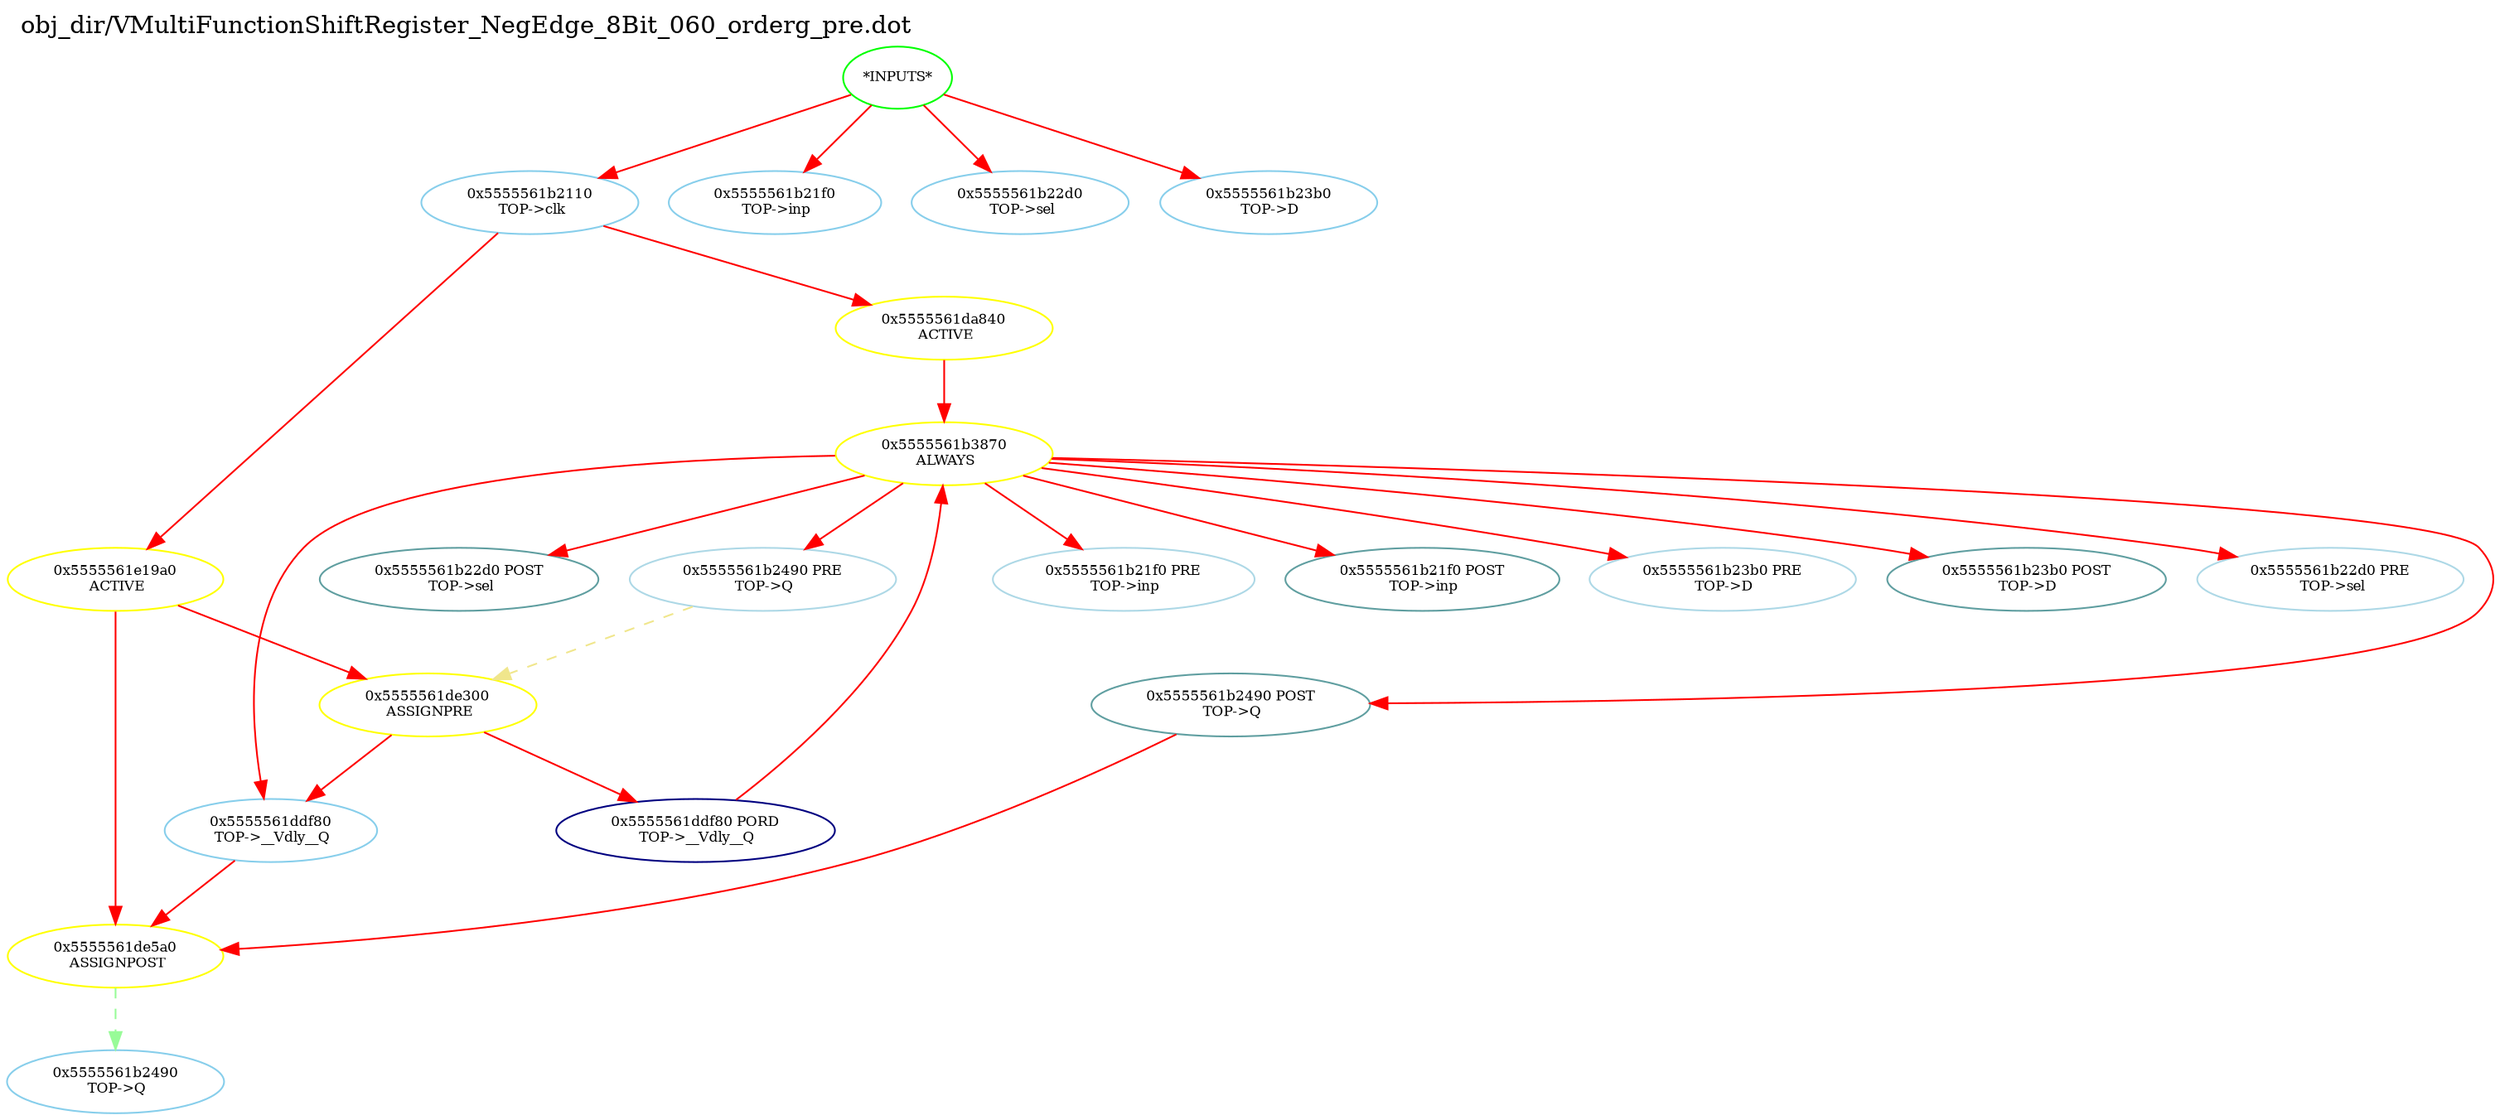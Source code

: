 digraph v3graph {
	graph	[label="obj_dir/VMultiFunctionShiftRegister_NegEdge_8Bit_060_orderg_pre.dot",
		 labelloc=t, labeljust=l,
		 //size="7.5,10",
		 rankdir=TB];
	n0	[fontsize=8 label="*INPUTS*", color=green];
	n0x5555561b2010_1	[fontsize=8 label="0x5555561b2110\n TOP->clk", color=skyblue];
	n0x5555561b2010_2	[fontsize=8 label="0x5555561b21f0\n TOP->inp", color=skyblue];
	n0x5555561b2010_3	[fontsize=8 label="0x5555561b22d0\n TOP->sel", color=skyblue];
	n0x5555561b2010_4	[fontsize=8 label="0x5555561b23b0\n TOP->D", color=skyblue];
	n0x5555561b2010_5	[fontsize=8 label="0x5555561da840\n ACTIVE", color=yellow];
	n0x5555561b2010_6	[fontsize=8 label="0x5555561b3870\n ALWAYS", color=yellow];
	n0x5555561b2010_7	[fontsize=8 label="0x5555561b22d0 PRE\n TOP->sel", color=lightblue];
	n0x5555561b2010_8	[fontsize=8 label="0x5555561b22d0 POST\n TOP->sel", color=CadetBlue];
	n0x5555561b2010_9	[fontsize=8 label="0x5555561b2490 PRE\n TOP->Q", color=lightblue];
	n0x5555561b2010_10	[fontsize=8 label="0x5555561b2490 POST\n TOP->Q", color=CadetBlue];
	n0x5555561b2010_11	[fontsize=8 label="0x5555561b21f0 PRE\n TOP->inp", color=lightblue];
	n0x5555561b2010_12	[fontsize=8 label="0x5555561b21f0 POST\n TOP->inp", color=CadetBlue];
	n0x5555561b2010_13	[fontsize=8 label="0x5555561b23b0 PRE\n TOP->D", color=lightblue];
	n0x5555561b2010_14	[fontsize=8 label="0x5555561b23b0 POST\n TOP->D", color=CadetBlue];
	n0x5555561b2010_15	[fontsize=8 label="0x5555561ddf80 PORD\n TOP->__Vdly__Q", color=NavyBlue];
	n0x5555561b2010_16	[fontsize=8 label="0x5555561ddf80\n TOP->__Vdly__Q", color=skyblue];
	n0x5555561b2010_17	[fontsize=8 label="0x5555561e19a0\n ACTIVE", color=yellow];
	n0x5555561b2010_18	[fontsize=8 label="0x5555561de300\n ASSIGNPRE", color=yellow];
	n0x5555561b2010_19	[fontsize=8 label="0x5555561de5a0\n ASSIGNPOST", color=yellow];
	n0x5555561b2010_20	[fontsize=8 label="0x5555561b2490\n TOP->Q", color=skyblue];
	n0 -> n0x5555561b2010_1 [fontsize=8 label="" weight=1 color=red];
	n0 -> n0x5555561b2010_2 [fontsize=8 label="" weight=1 color=red];
	n0 -> n0x5555561b2010_3 [fontsize=8 label="" weight=1 color=red];
	n0 -> n0x5555561b2010_4 [fontsize=8 label="" weight=1 color=red];
	n0x5555561b2010_1 -> n0x5555561b2010_5 [fontsize=8 label="" weight=8 color=red];
	n0x5555561b2010_1 -> n0x5555561b2010_17 [fontsize=8 label="" weight=8 color=red];
	n0x5555561b2010_5 -> n0x5555561b2010_6 [fontsize=8 label="" weight=32 color=red];
	n0x5555561b2010_6 -> n0x5555561b2010_7 [fontsize=8 label="" weight=32 color=red];
	n0x5555561b2010_6 -> n0x5555561b2010_8 [fontsize=8 label="" weight=2 color=red];
	n0x5555561b2010_6 -> n0x5555561b2010_9 [fontsize=8 label="" weight=32 color=red];
	n0x5555561b2010_6 -> n0x5555561b2010_10 [fontsize=8 label="" weight=2 color=red];
	n0x5555561b2010_6 -> n0x5555561b2010_11 [fontsize=8 label="" weight=32 color=red];
	n0x5555561b2010_6 -> n0x5555561b2010_12 [fontsize=8 label="" weight=2 color=red];
	n0x5555561b2010_6 -> n0x5555561b2010_13 [fontsize=8 label="" weight=32 color=red];
	n0x5555561b2010_6 -> n0x5555561b2010_14 [fontsize=8 label="" weight=2 color=red];
	n0x5555561b2010_6 -> n0x5555561b2010_16 [fontsize=8 label="" weight=32 color=red];
	n0x5555561b2010_9 -> n0x5555561b2010_18 [fontsize=8 label="" weight=3 color=khaki style=dashed];
	n0x5555561b2010_10 -> n0x5555561b2010_19 [fontsize=8 label="" weight=2 color=red];
	n0x5555561b2010_15 -> n0x5555561b2010_6 [fontsize=8 label="" weight=32 color=red];
	n0x5555561b2010_16 -> n0x5555561b2010_19 [fontsize=8 label="" weight=8 color=red];
	n0x5555561b2010_17 -> n0x5555561b2010_18 [fontsize=8 label="" weight=32 color=red];
	n0x5555561b2010_17 -> n0x5555561b2010_19 [fontsize=8 label="" weight=32 color=red];
	n0x5555561b2010_18 -> n0x5555561b2010_15 [fontsize=8 label="" weight=32 color=red];
	n0x5555561b2010_18 -> n0x5555561b2010_16 [fontsize=8 label="" weight=32 color=red];
	n0x5555561b2010_19 -> n0x5555561b2010_20 [fontsize=8 label="" weight=1 color=PaleGreen style=dashed];
}
